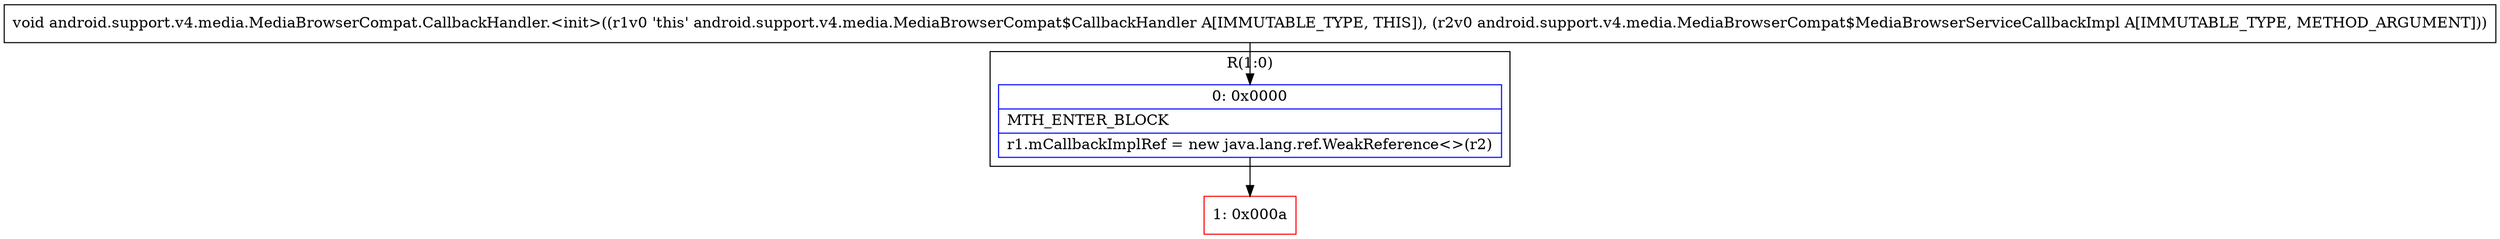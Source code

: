 digraph "CFG forandroid.support.v4.media.MediaBrowserCompat.CallbackHandler.\<init\>(Landroid\/support\/v4\/media\/MediaBrowserCompat$MediaBrowserServiceCallbackImpl;)V" {
subgraph cluster_Region_587208435 {
label = "R(1:0)";
node [shape=record,color=blue];
Node_0 [shape=record,label="{0\:\ 0x0000|MTH_ENTER_BLOCK\l|r1.mCallbackImplRef = new java.lang.ref.WeakReference\<\>(r2)\l}"];
}
Node_1 [shape=record,color=red,label="{1\:\ 0x000a}"];
MethodNode[shape=record,label="{void android.support.v4.media.MediaBrowserCompat.CallbackHandler.\<init\>((r1v0 'this' android.support.v4.media.MediaBrowserCompat$CallbackHandler A[IMMUTABLE_TYPE, THIS]), (r2v0 android.support.v4.media.MediaBrowserCompat$MediaBrowserServiceCallbackImpl A[IMMUTABLE_TYPE, METHOD_ARGUMENT])) }"];
MethodNode -> Node_0;
Node_0 -> Node_1;
}

